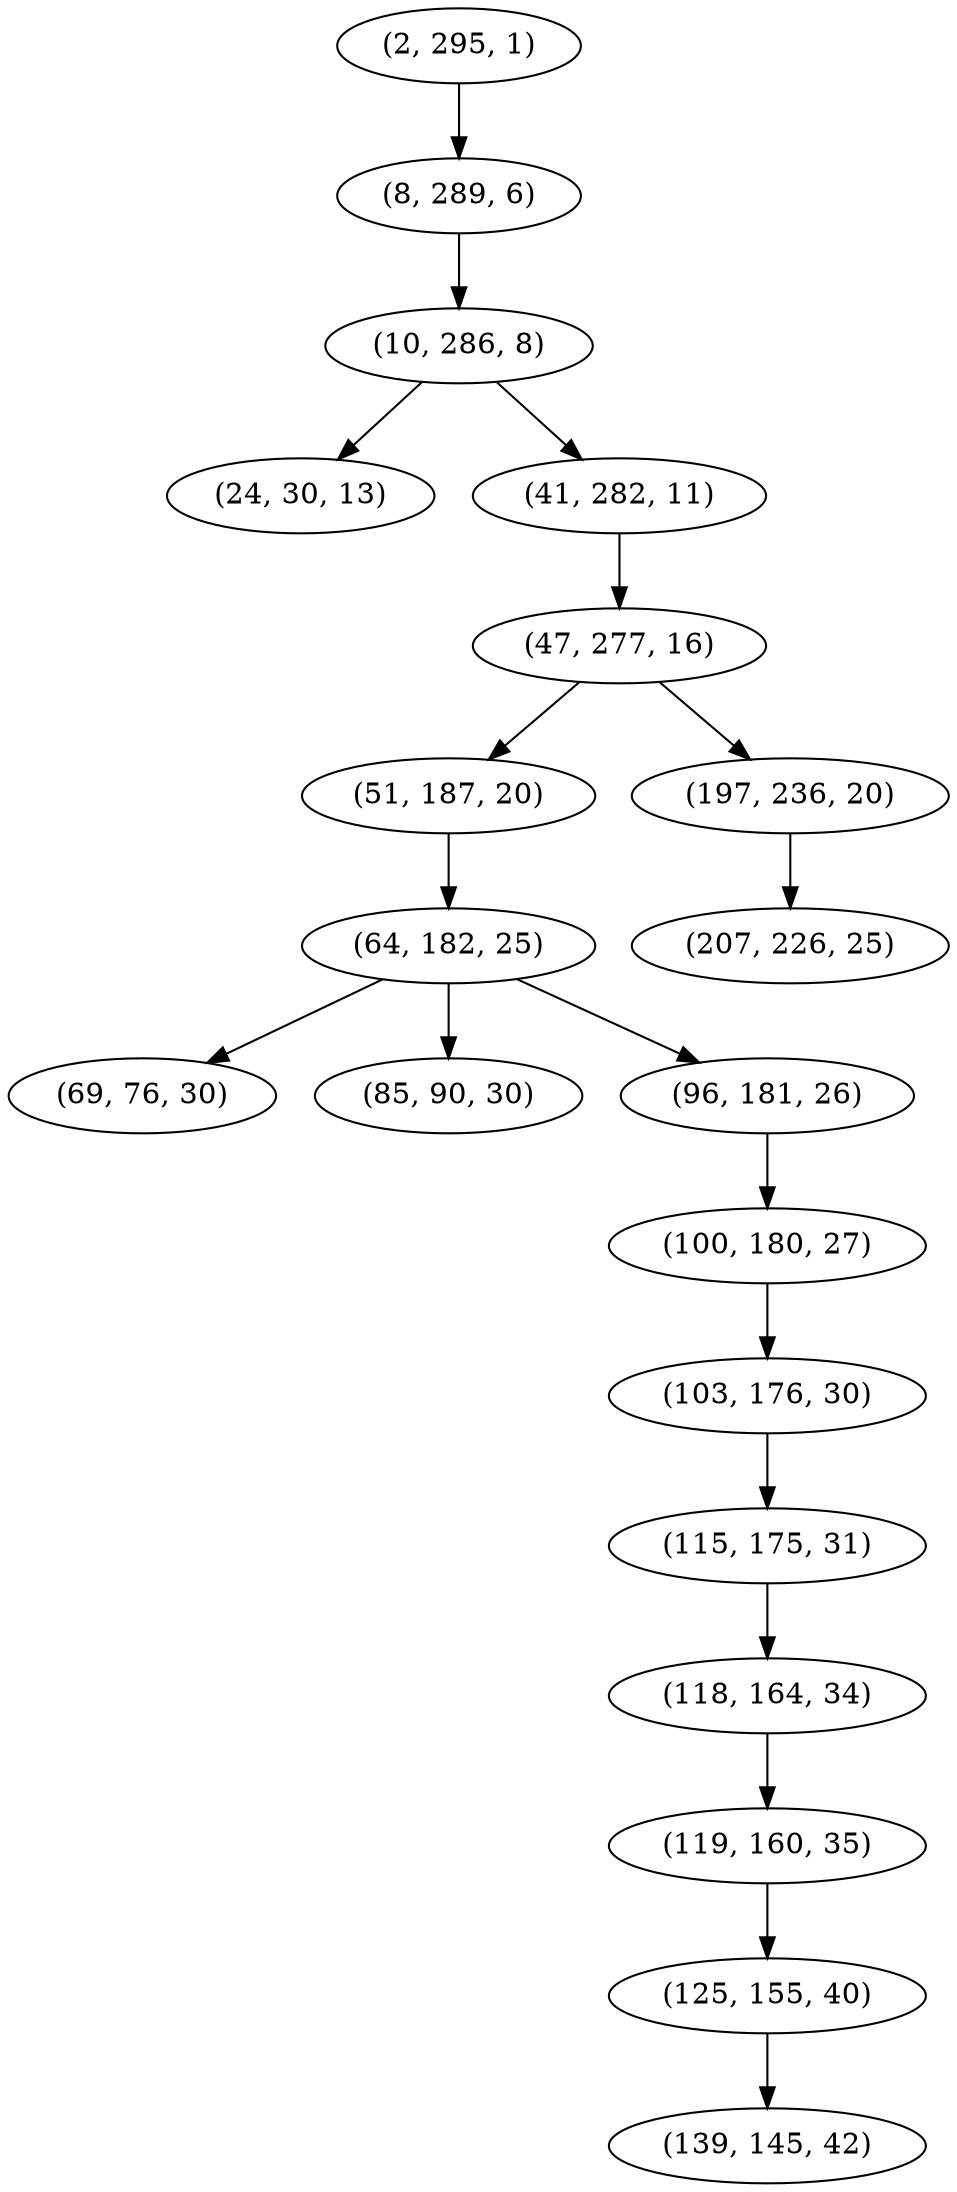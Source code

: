 digraph tree {
    "(2, 295, 1)";
    "(8, 289, 6)";
    "(10, 286, 8)";
    "(24, 30, 13)";
    "(41, 282, 11)";
    "(47, 277, 16)";
    "(51, 187, 20)";
    "(64, 182, 25)";
    "(69, 76, 30)";
    "(85, 90, 30)";
    "(96, 181, 26)";
    "(100, 180, 27)";
    "(103, 176, 30)";
    "(115, 175, 31)";
    "(118, 164, 34)";
    "(119, 160, 35)";
    "(125, 155, 40)";
    "(139, 145, 42)";
    "(197, 236, 20)";
    "(207, 226, 25)";
    "(2, 295, 1)" -> "(8, 289, 6)";
    "(8, 289, 6)" -> "(10, 286, 8)";
    "(10, 286, 8)" -> "(24, 30, 13)";
    "(10, 286, 8)" -> "(41, 282, 11)";
    "(41, 282, 11)" -> "(47, 277, 16)";
    "(47, 277, 16)" -> "(51, 187, 20)";
    "(47, 277, 16)" -> "(197, 236, 20)";
    "(51, 187, 20)" -> "(64, 182, 25)";
    "(64, 182, 25)" -> "(69, 76, 30)";
    "(64, 182, 25)" -> "(85, 90, 30)";
    "(64, 182, 25)" -> "(96, 181, 26)";
    "(96, 181, 26)" -> "(100, 180, 27)";
    "(100, 180, 27)" -> "(103, 176, 30)";
    "(103, 176, 30)" -> "(115, 175, 31)";
    "(115, 175, 31)" -> "(118, 164, 34)";
    "(118, 164, 34)" -> "(119, 160, 35)";
    "(119, 160, 35)" -> "(125, 155, 40)";
    "(125, 155, 40)" -> "(139, 145, 42)";
    "(197, 236, 20)" -> "(207, 226, 25)";
}

